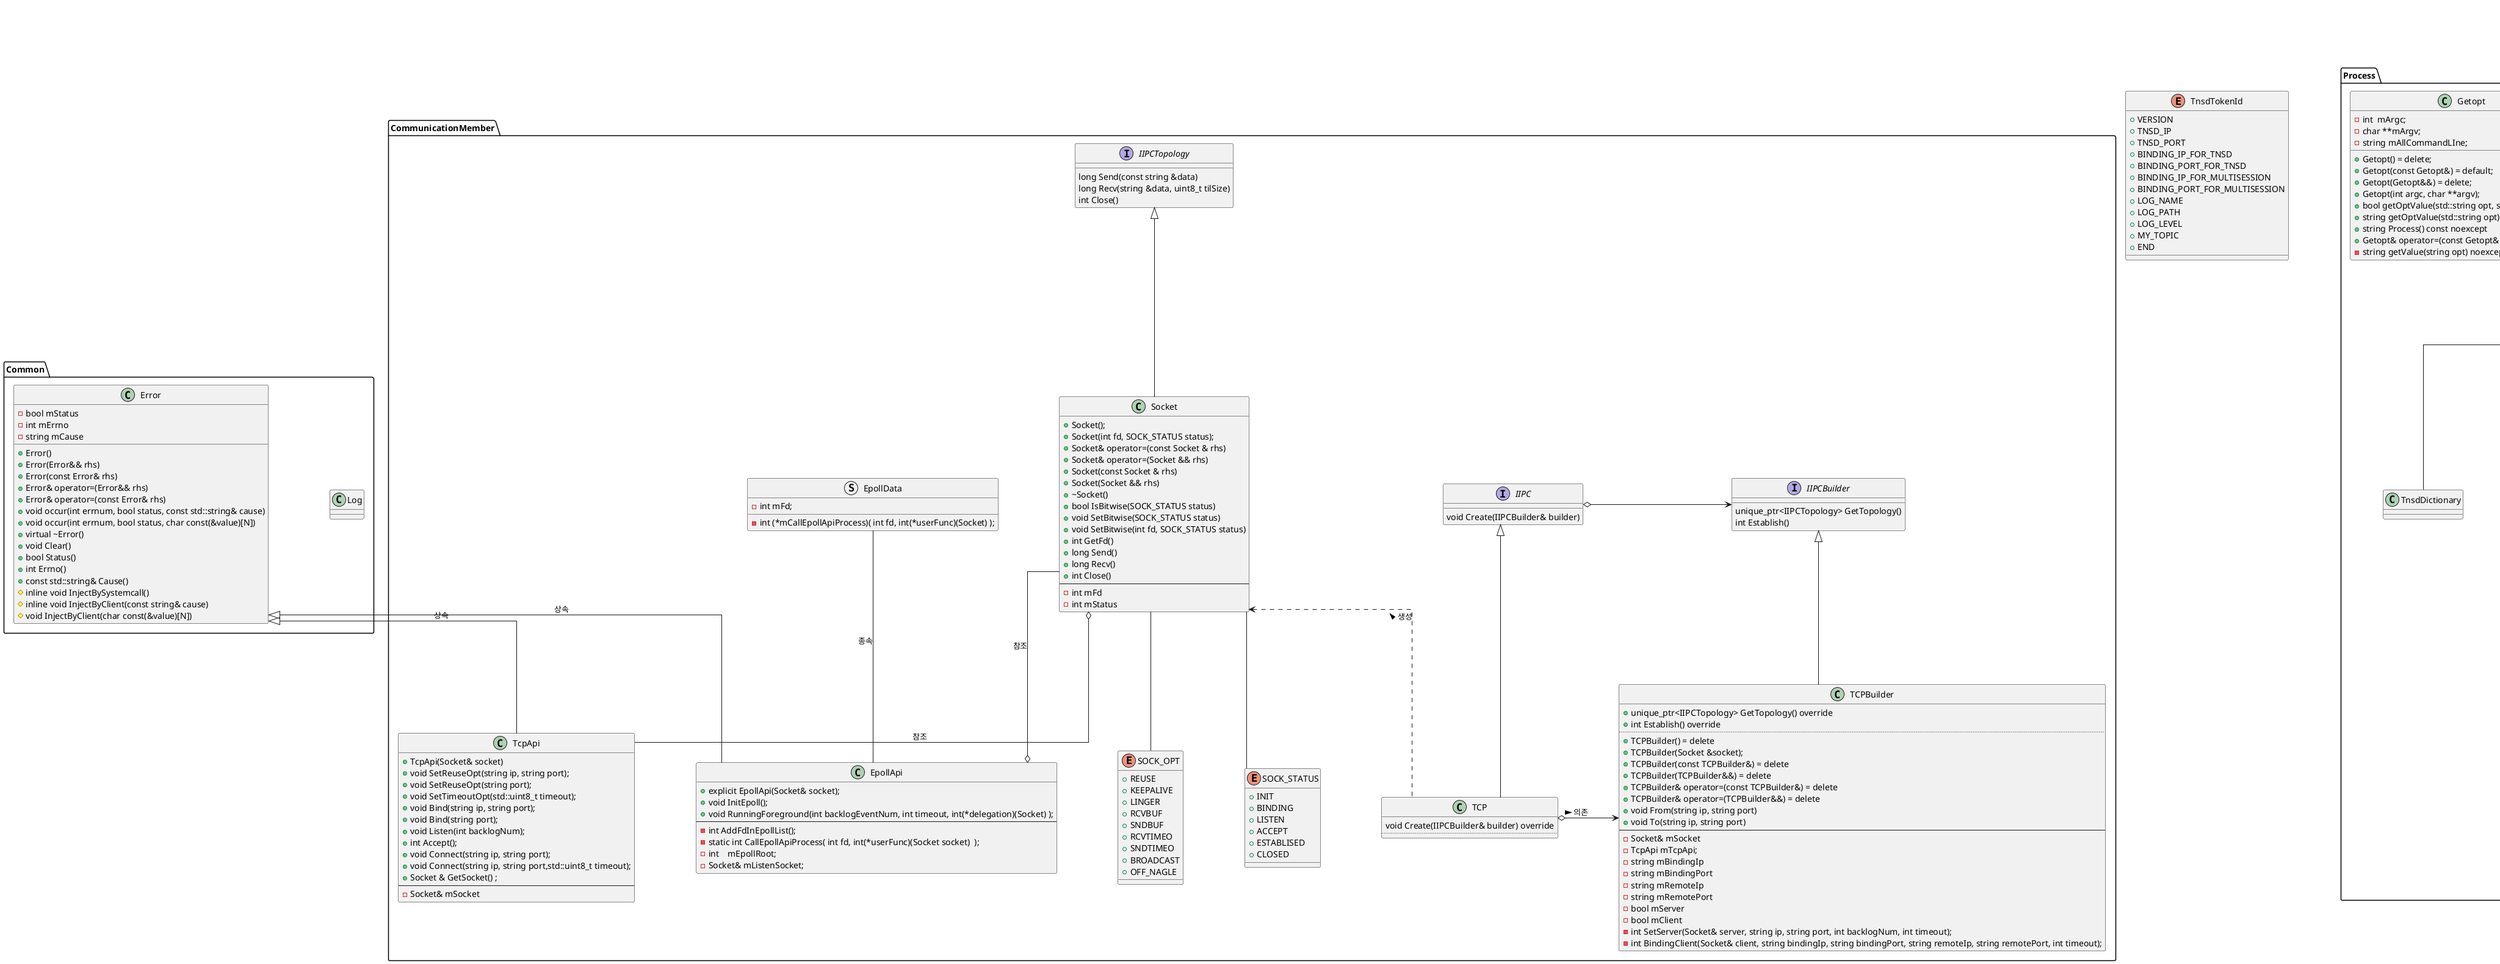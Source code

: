 @startuml
' - private, # protected, + public
'클래스 위 아래 간격을 고정
skinparam ranksep 100
'클래스 좌우 간격을 고정
skinparam nodesep 100
'화살표 방향이 수직 수평으로 표시됨
skinparam linetype ortho
'그래프로 표시되는 글자는 설치되어 있는 D2Coding 폰트로 지정함
skinparam defaultFontName D2Coding
'https://plantuml.com/class-diagram
set namespaceSeparator ::

'''''''''''''''''''''''''''''''''''''''''''''''''''''''''''
'''''''''''''''  Common  Library   ''''''''''''''''''''''''
'''''''''''''''''''''''''''''''''''''''''''''''''''''''''''
class Common::Log{
}
class Common::Error{
+Error()
+Error(Error&& rhs)
+Error(const Error& rhs)
+Error& operator=(Error&& rhs)
+Error& operator=(const Error& rhs)
+void occur(int errnum, bool status, const std::string& cause)
+void occur(int errnum, bool status, char const(&value)[N])
+virtual ~Error()
+void Clear()
+bool Status()
+int Errno()
+const std::string& Cause()
#inline void InjectBySystemcall()
#inline void InjectByClient(const string& cause)
#void InjectByClient(char const(&value)[N])
-bool mStatus
-int mErrno
-string mCause
}

'''''''''''''''''''''''''''''''''''''''''''''''''''''''''''
'''''''''''''''  Enum              ''''''''''''''''''''''''
'''''''''''''''''''''''''''''''''''''''''''''''''''''''''''
enum TnsdTokenId{
+VERSION
+TNSD_IP
+TNSD_PORT
+BINDING_IP_FOR_TNSD
+BINDING_PORT_FOR_TNSD
+BINDING_IP_FOR_MULTISESSION
+BINDING_PORT_FOR_MULTISESSION
+LOG_NAME
+LOG_PATH
+LOG_LEVEL
+MY_TOPIC
+END
}

enum CommunicationMember::SOCK_STATUS {
+INIT
+BINDING
+LISTEN
+ACCEPT
+ESTABLISED
+CLOSED
}

enum CommunicationMember::SOCK_OPT {
+REUSE
+KEEPALIVE
+LINGER
+RCVBUF
+SNDBUF
+RCVTIMEO
+SNDTIMEO
+BROADCAST
+OFF_NAGLE
}

'''''''''''''''''''''''''''''''''''''''''''''''''''''''''''
'''''''''''''''  Process           ''''''''''''''''''''''''
'''''''''''''''''''''''''''''''''''''''''''''''''''''''''''
Interface Process::Application{
#IInterface CreateInterface()
#IIPC CreateIPC()
#IDictionary CreateDictionary()
}

Interface Process::IInterface{
#string GetHederPacket()
#string GetFooterPacket()
}

class Process::Tnsd{
+CreateInterface()
}

class Process::TnsdInterface{
}



interface Process::IDictionary{
#string GetId(Token id)
}

class Process::TnsdDictionary{
}

IDictionary <|-- TnsdDictionary
Application <|-- Tnsd
IInterface <|-- TnsdInterface
IInterface <--o Application
TnsdInterface <--o Tnsd



'''''''''''''''''''''''''''''''''''''''''''''''''''''''
'''''''''   IPC Builder Pattern   '''''''''''''''''''''
'''''''''''''''''''''''''''''''''''''''''''''''''''''''
interface CommunicationMember::IIPC{
void Create(IIPCBuilder& builder)
}

interface CommunicationMember::IIPCBuilder{
unique_ptr<IIPCTopology> GetTopology()
int Establish()
}

class CommunicationMember::TCP{
void Create(IIPCBuilder& builder) override
..
}

class CommunicationMember::TCPBuilder{
+unique_ptr<IIPCTopology> GetTopology() override
+int Establish() override
..
+TCPBuilder() = delete
+TCPBuilder(Socket &socket);
+TCPBuilder(const TCPBuilder&) = delete
+TCPBuilder(TCPBuilder&&) = delete
+TCPBuilder& operator=(const TCPBuilder&) = delete
+TCPBuilder& operator=(TCPBuilder&&) = delete
+void From(string ip, string port)
+void To(string ip, string port)
--
-Socket& mSocket
-TcpApi mTcpApi;
-string mBindingIp
-string mBindingPort
-string mRemoteIp
-string mRemotePort
-bool mServer
-bool mClient
-int SetServer(Socket& server, string ip, string port, int backlogNum, int timeout);
-int BindingClient(Socket& client, string bindingIp, string bindingPort, string remoteIp, string remotePort, int timeout);
}

interface CommunicationMember::IIPCTopology{
long Send(const string &data)
long Recv(string &data, uint8_t tilSize)
int Close()
}

class CommunicationMember::Socket{
+Socket();
+Socket(int fd, SOCK_STATUS status);
+Socket& operator=(const Socket & rhs)
+Socket& operator=(Socket && rhs)
+Socket(const Socket & rhs)
+Socket(Socket && rhs)
+~Socket()
+bool IsBitwise(SOCK_STATUS status)
+void SetBitwise(SOCK_STATUS status)
+void SetBitwise(int fd, SOCK_STATUS status)
+int GetFd()
+long Send()
+long Recv()
+int Close()
---
-int mFd
-int mStatus
}

class CommunicationMember::TcpApi{
+TcpApi(Socket& socket)
+void SetReuseOpt(string ip, string port);
+void SetReuseOpt(string port);
+void SetTimeoutOpt(std::uint8_t timeout);
+void Bind(string ip, string port);
+void Bind(string port);
+void Listen(int backlogNum);
+int Accept();
+void Connect(string ip, string port);
+void Connect(string ip, string port,std::uint8_t timeout);
+Socket & GetSocket() ;
---
-Socket& mSocket
}

struct CommunicationMember::EpollData{
-int mFd;
-int (*mCallEpollApiProcess)( int fd, int(*userFunc)(Socket) );
}

class CommunicationMember::EpollApi{
+explicit EpollApi(Socket& socket);
+void InitEpoll();
+void RunningForeground(int backlogEventNum, int timeout, int(*delegation)(Socket) );
---
-int AddFdInEpollList();
-static int CallEpollApiProcess( int fd, int(*userFunc)(Socket socket)  );
-int    mEpollRoot;
-Socket& mListenSocket;
}

'''''''''''''''''''''''''''''''''''''''''''''''''''''''
'''''''''   Stream                '''''''''''''''''''''
'''''''''''''''''''''''''''''''''''''''''''''''''''''''
enum Stream::CODER{
ASCII
UTF8
UTF16
}

enum Stream::ENDIAN{
BIG
LITTLE
}

enum Stream::DATA_FORMAT{
SOLID
JSON
XML
CSV
}

Interface Stream::IStream{
virtual long GetLength()
virtual vector<char> ToStream()
}

Interface Stream::IHeader{
}

Interface Stream::IBody{
}

class Stream::Protocol {
+Protocol()
+Protocol(const Protocol& rhs)
+Protocol& operator=(const Protocol& rhs)
-char mCoder[K_CODER_LEN]
-char mEndian[K_ENDIAN_LEN]
-char mDataFormat[K_DATAFORMAT_LEN]
}

Interface Stream::StreamTemplate{
+StreamTemplate(CODER coder, ENDIAN endian, DATA_FORMAT dataFormat, Header& h, Body& b)
+vector<char> ToStream()
---
-constexpr static int K_CODER_LEN = 8
-constexpr static int K_ENDIAN_LEN = 8
-constexpr static int K_DATAFORMAT_LEN = 8
-string convertCoder()
-string convertEndian()
-string convertDataFormat()
-CODER mCoder
-ENDIAN mEndian
-DATA_FORMAT mDataFormat
-Protocol mStreamProtocol
-Header& mHeader
-Body& mBody
}

'''''''''''''''''''''''''''''''''''''''''''''''''''''''
'''''''''   DataStructure  '''''''''''''''''''''
'''''''''''''''''''''''''''''''''''''''''''''''''''''''
enum DataStructure::INSERT{
FORCE, CHECK
}

class DataStructure::Tree{
+Tree()
+Tree(const Tree& rhs)
+Tree(Tree&& rhs)
+auto attachBranch(const ILeafKey &dataKey, const Branch<T>& branch, INSERT) noexcept -> bool
+auto removeBranch(const ILeafKey &dataKey) noexcept -> bool
+auto getBranch(const ILeafKey &dataKey) -> Branch<T>&
+auto attachLeaf(const ILeafKey &dataKey, T leaf) -> bool
+auto operator=(const Tree& rhs) noexcept -> Tree<T>&
+auto operator=(Tree<T>&& rhs) noexcept -> Tree<T>&
+auto RootBranches() noexcept -> std::vector< Branch<T> >&
-auto findRootBranches(const string& topic_name_segment, typename vector<Branch<T>>::iterator& itPos) -> bool
-auto findRootBranches(const string& topic_name_segment) -> bool
-auto copyFrom(Tree&& rhs) -> void
-auto copyFrom(const Tree& rhs) -> void
-vector< Branch<T> >   mRootBranches
}

class DataStructure::Branch{
+Branch();
+Branch(const Branch&) noexcept ;
+Branch(Branch&&) noexcept ;
+Branch(const std::string& branchName) noexcept ;
+constexpr auto FindLinkBranches(const std::string& branchName, typename vector<Branch<T>>::iterator& branch) noexcept -> bool;
+constexpr auto FindLinkBranches(const std::string& branchName) noexcept -> bool;
+constexpr auto SetName(const std::string& name) noexcept -> void;
+auto GetName() const noexcept -> const std::string&;
+constexpr auto Link(const Branch& branch) noexcept -> bool;
+constexpr auto Link(Branch&&) noexcept -> bool;
+constexpr auto GetLeaves() noexcept -> const std::vector<T>&;
+constexpr auto IsThereLeaf(const T&) noexcept -> bool;
+constexpr auto DropLeaf(const T&) noexcept -> bool;
+constexpr auto AttachLeaf(const T&) noexcept -> void;
+constexpr auto AttachLeaf(T&&) noexcept -> void;
+constexpr auto operator=(const Branch& rhs) noexcept -> Branch&;
+constexpr auto operator=(Branch&& rhs) noexcept -> Branch&;
+constexpr auto operator==(const Branch& rhs) const noexcept -> bool;
-auto copyFrom(const Branch& rhs) noexcept -> void;
-auto copyFrom(Branch&& rhs) noexcept -> void;
-string mName;
-vector<Branch<T>> mLinkBranches;
-vector<T> mLeaves;
}

interface DataStructure::ILeafKey{
virtual string GetKey() const noexcept = 0;
virtual string GetDepthKey(unsigned int depth) const noexcept = 0;
virtual uint GetDepth() const noexcept = 0;
}


''''''''''''''''''''''''''''''''''''''''''''
'''' Tnsd
''''''''''''''''''''''''''''''''''''''''''''
enum Tnsd::PROTOCOL{
INTERNAL_ERROR
NOTIFY
ANWSER
CHANGE
ALIVE
CLOSE
PUBLISH
REPORT
}

class Tnsd::NodeInfo{
}

class Tnsd::Header{
+long GetLength() const override
+vector<char> ToStream() override
---
+void SetProtocol(PROTOCOL protocol)
-PROTOCOL mTnsdProtocol
-string switchProtocolName(PROTOCOL protocol) const
-PROTOCOL switchProtocolEnum(string protocol) const
}

class Tnsd::Body{
+long GetLength() const override
+vector<char> ToStream() override
---
+void InternalError(string error)
+void Notify(const NodeInfo& myNodeInfo)
+void Anwser(string hash16)
+void Anwser(vector<NodeInfo> publisherList)
+void Change(NodeInfo publisher)
+void Close(NodeInfo myNodeInfo)
+void Publish(Data::Json json)
+void Alive(string hash16)
+void Report(Data::Json json)
-Data::Json mJson
}

class Tnsd::SubSide{
+void SubSide(string tnsdIp, string tnsdPort, Topic topic)
+void Notify()
+void Connect(string PubSideIp, string PubSidePort)
+void Anwser()
-EpollApi mPubSessions
-EpollApi mTnsdSessions
}

class Tnsd::Topic{
+bool set(initializer_list<string>)
+bool set(const string&)
+Topic& operator=(const Topic&)
+Topic& operator=(Topic&&)
+bool operator==(const Topic&)
+string getTopicName() const noexcept;
+string getTopicName(unsigned int depth) const noexcept;
+uint getDepthSize() const noexcept
}

''''''''''''''''''''''''''''''''''''''''''''
'''' Etc
''''''''''''''''''''''''''''''''''''''''''''
class Etc::Bigdecimal{
}

class Etc::Regex{
}

''''''''''''''''''''''''''''''''''''''''''''
'''' Process
''''''''''''''''''''''''''''''''''''''''''''
class Process::Application{
+Application();
+virtual ~Application();
+virtual int operator()() noexcept
+virtual std::unique_ptr<Application> clone() const noexcept
+virtual string ProcessName() noexcept
+virtual bool  Daemonize() noexcept
+virtual string  LogFile() noexcept
+virtual Common::Log::LEVEL LogLevel() noexcept
+virtual int Terminate() noexcept
-std::string mDefaultLogPath{"/tmp/"};
-std::string mDefaultLogName{"a.out.log"};
}

class Process::Getopt{
+Getopt() = delete;
+Getopt(const Getopt&) = default;
+Getopt(Getopt&&) = delete;
+Getopt(int argc, char **argv);
+bool getOptValue(std::string opt, std::string &value)
+string getOptValue(std::string opt) noexcept
+string Process() const noexcept
+Getopt& operator=(const Getopt& rhs) noexcept
-string getValue(string opt) noexcept
-int  mArgc;
-char **mArgv;
-string mAllCommandLIne;
}

class Process::Runner{
+Runner();
+~Runner();
+Runner(const Runner& rhs);
+explicit Runner(Application&& app );
+void run() -> void;
-int doAsBackground() noexcept -> int;
-int doAsForeground() noexcept -> int;
-void displayLogInfo() noexcept -> void;
-void doRelease() -> void;
-std::unique_ptr< Application > mApp;
}

'''''''''''''''''''''''''''''''''''''''''''''''''''''
'' 관계표현
'''''''''''''''''''''''''''''''''''''''''''''''''''''

Error <|-- EpollApi : 상속
Socket --o EpollApi : 참조
EpollData -- EpollApi : 종속

Error <|-- TcpApi : 상속
Socket o-- TcpApi : 참조

Socket -- SOCK_STATUS
Socket -- SOCK_OPT

IIPCBuilder <|-- TCPBuilder
IIPCTopology <|-- Socket

IIPC <|-- TCP
IIPCBuilder <-o IIPC
TCPBuilder <-o TCP : 의존 <
Socket <.. TCP : 생성 <

Process::Application o-- Process::Runner: 참조

Stream::IStream <|-- Stream::IHeader: 상속
Stream::IStream <|-- Stream::IBody: 상속

Stream::IHeader --o Stream::StreamTemplate: 참조
Stream::IBody --o Stream::StreamTemplate: 참조

Stream::CODER --* Stream::StreamTemplate
Stream::ENDIAN --* Stream::StreamTemplate
Stream::DATA_FORMAT --* Stream::StreamTemplate
Stream::Protocol --* Stream::StreamTemplate

Stream::IHeader <|-- Tnsd::Header : 구현/실체화
Stream::IBody <|-- Tnsd::Body : 구현/실체화

Tnsd::PROTOCOL --* Tnsd::Header
Data::Json --* Tnsd::Body
Tnsd::NodeInfo -- Tnsd::Body

DataStructure::ILeafKey <|-- Tnsd::Topic :구현/실체화

DataStructure::Branch <-- DataStructure::Branch : 재귀호출
DataStructure::Branch --* DataStructure::Tree
DataStructure::ILeafKey -- DataStructure::Tree : 사용

@enduml
